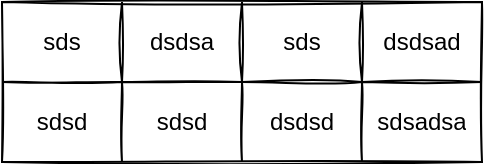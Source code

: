 <mxfile version="20.2.1" type="github">
  <diagram id="I1Dep_QRg_oPGwWMK_h8" name="第 1 页">
    <mxGraphModel dx="2062" dy="1154" grid="1" gridSize="10" guides="1" tooltips="1" connect="1" arrows="1" fold="1" page="1" pageScale="1" pageWidth="827" pageHeight="1169" math="0" shadow="0">
      <root>
        <mxCell id="0" />
        <mxCell id="1" parent="0" />
        <mxCell id="OOuRsG-2OODsTjveZQ2j-35" value="" style="shape=table;startSize=0;container=1;collapsible=0;childLayout=tableLayout;shadow=0;glass=0;sketch=1;gradientColor=none;" vertex="1" parent="1">
          <mxGeometry x="294" y="400" width="240" height="80" as="geometry" />
        </mxCell>
        <mxCell id="OOuRsG-2OODsTjveZQ2j-36" value="" style="shape=tableRow;horizontal=0;startSize=0;swimlaneHead=0;swimlaneBody=0;top=0;left=0;bottom=0;right=0;collapsible=0;dropTarget=0;fillColor=none;points=[[0,0.5],[1,0.5]];portConstraint=eastwest;shadow=0;glass=0;sketch=1;" vertex="1" parent="OOuRsG-2OODsTjveZQ2j-35">
          <mxGeometry width="240" height="40" as="geometry" />
        </mxCell>
        <mxCell id="OOuRsG-2OODsTjveZQ2j-37" value="sds" style="shape=partialRectangle;html=1;whiteSpace=wrap;connectable=0;overflow=hidden;fillColor=none;top=0;left=0;bottom=0;right=0;pointerEvents=1;shadow=0;glass=0;sketch=1;" vertex="1" parent="OOuRsG-2OODsTjveZQ2j-36">
          <mxGeometry width="60" height="40" as="geometry">
            <mxRectangle width="60" height="40" as="alternateBounds" />
          </mxGeometry>
        </mxCell>
        <mxCell id="OOuRsG-2OODsTjveZQ2j-38" value="dsdsa" style="shape=partialRectangle;html=1;whiteSpace=wrap;connectable=0;overflow=hidden;fillColor=none;top=0;left=0;bottom=0;right=0;pointerEvents=1;shadow=0;glass=0;sketch=1;" vertex="1" parent="OOuRsG-2OODsTjveZQ2j-36">
          <mxGeometry x="60" width="60" height="40" as="geometry">
            <mxRectangle width="60" height="40" as="alternateBounds" />
          </mxGeometry>
        </mxCell>
        <mxCell id="OOuRsG-2OODsTjveZQ2j-39" value="sds" style="shape=partialRectangle;html=1;whiteSpace=wrap;connectable=0;overflow=hidden;fillColor=none;top=0;left=0;bottom=0;right=0;pointerEvents=1;shadow=0;glass=0;sketch=1;" vertex="1" parent="OOuRsG-2OODsTjveZQ2j-36">
          <mxGeometry x="120" width="60" height="40" as="geometry">
            <mxRectangle width="60" height="40" as="alternateBounds" />
          </mxGeometry>
        </mxCell>
        <mxCell id="OOuRsG-2OODsTjveZQ2j-40" value="dsdsad" style="shape=partialRectangle;html=1;whiteSpace=wrap;connectable=0;overflow=hidden;fillColor=none;top=0;left=0;bottom=0;right=0;pointerEvents=1;shadow=0;glass=0;sketch=1;" vertex="1" parent="OOuRsG-2OODsTjveZQ2j-36">
          <mxGeometry x="180" width="60" height="40" as="geometry">
            <mxRectangle width="60" height="40" as="alternateBounds" />
          </mxGeometry>
        </mxCell>
        <mxCell id="OOuRsG-2OODsTjveZQ2j-41" value="" style="shape=tableRow;horizontal=0;startSize=0;swimlaneHead=0;swimlaneBody=0;top=0;left=0;bottom=0;right=0;collapsible=0;dropTarget=0;fillColor=none;points=[[0,0.5],[1,0.5]];portConstraint=eastwest;shadow=0;glass=0;sketch=1;" vertex="1" parent="OOuRsG-2OODsTjveZQ2j-35">
          <mxGeometry y="40" width="240" height="40" as="geometry" />
        </mxCell>
        <mxCell id="OOuRsG-2OODsTjveZQ2j-42" value="sdsd" style="shape=partialRectangle;html=1;whiteSpace=wrap;connectable=0;overflow=hidden;fillColor=none;top=0;left=0;bottom=0;right=0;pointerEvents=1;shadow=0;glass=0;sketch=1;" vertex="1" parent="OOuRsG-2OODsTjveZQ2j-41">
          <mxGeometry width="60" height="40" as="geometry">
            <mxRectangle width="60" height="40" as="alternateBounds" />
          </mxGeometry>
        </mxCell>
        <mxCell id="OOuRsG-2OODsTjveZQ2j-43" value="sdsd" style="shape=partialRectangle;html=1;whiteSpace=wrap;connectable=0;overflow=hidden;fillColor=none;top=0;left=0;bottom=0;right=0;pointerEvents=1;shadow=0;glass=0;sketch=1;" vertex="1" parent="OOuRsG-2OODsTjveZQ2j-41">
          <mxGeometry x="60" width="60" height="40" as="geometry">
            <mxRectangle width="60" height="40" as="alternateBounds" />
          </mxGeometry>
        </mxCell>
        <mxCell id="OOuRsG-2OODsTjveZQ2j-44" value="dsdsd" style="shape=partialRectangle;html=1;whiteSpace=wrap;connectable=0;overflow=hidden;fillColor=none;top=0;left=0;bottom=0;right=0;pointerEvents=1;shadow=0;glass=0;sketch=1;" vertex="1" parent="OOuRsG-2OODsTjveZQ2j-41">
          <mxGeometry x="120" width="60" height="40" as="geometry">
            <mxRectangle width="60" height="40" as="alternateBounds" />
          </mxGeometry>
        </mxCell>
        <mxCell id="OOuRsG-2OODsTjveZQ2j-45" value="sdsadsa" style="shape=partialRectangle;html=1;whiteSpace=wrap;connectable=0;overflow=hidden;fillColor=none;top=0;left=0;bottom=0;right=0;pointerEvents=1;shadow=0;glass=0;sketch=1;" vertex="1" parent="OOuRsG-2OODsTjveZQ2j-41">
          <mxGeometry x="180" width="60" height="40" as="geometry">
            <mxRectangle width="60" height="40" as="alternateBounds" />
          </mxGeometry>
        </mxCell>
      </root>
    </mxGraphModel>
  </diagram>
</mxfile>
